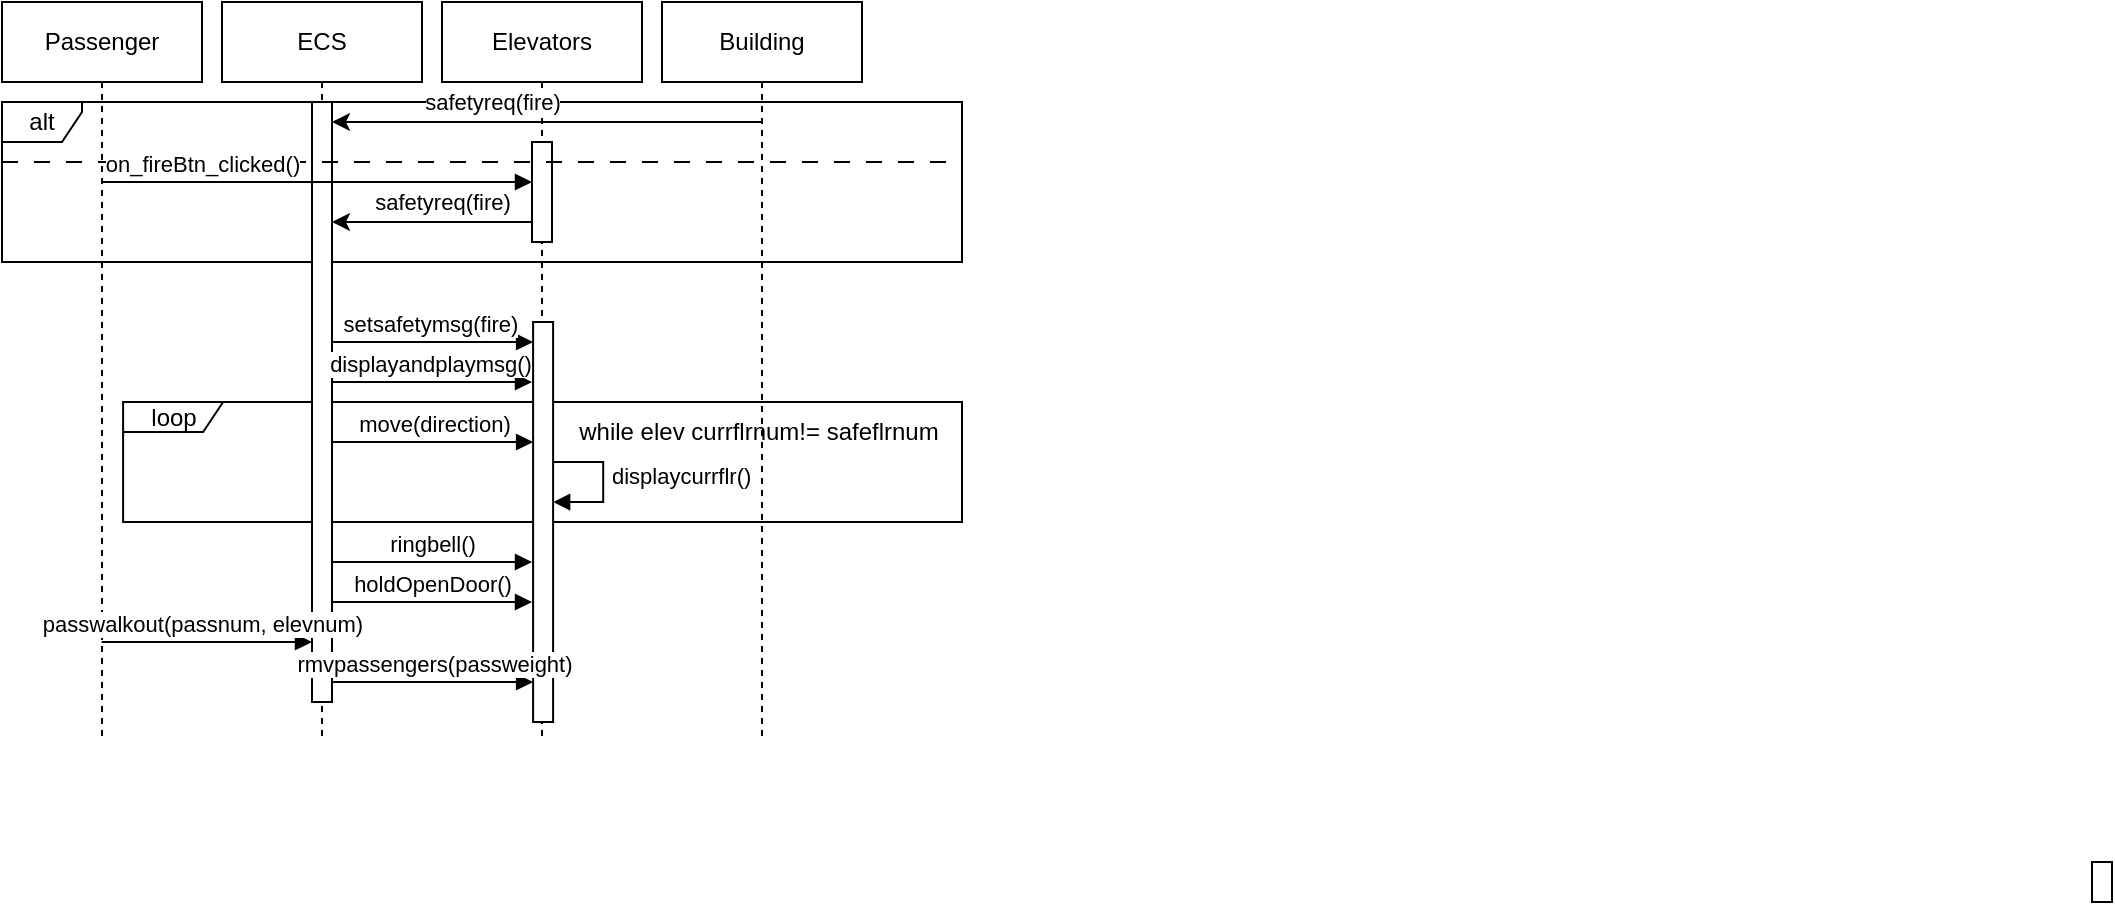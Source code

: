 <mxfile version="21.0.8" type="device"><diagram name="Page-1" id="2YBvvXClWsGukQMizWep"><mxGraphModel dx="575" dy="645" grid="1" gridSize="10" guides="1" tooltips="1" connect="1" arrows="1" fold="1" page="1" pageScale="1" pageWidth="850" pageHeight="1100" math="0" shadow="0"><root><mxCell id="0"/><mxCell id="1" parent="0"/><mxCell id="NagWKZd7Tud9SLz38Y8A-22" value="loop" style="shape=umlFrame;whiteSpace=wrap;html=1;width=50;height=15;" parent="1" vertex="1"><mxGeometry x="210.55" y="240" width="419.45" height="60" as="geometry"/></mxCell><mxCell id="NagWKZd7Tud9SLz38Y8A-34" value="alt" style="shape=umlFrame;whiteSpace=wrap;html=1;width=40;height=20;" parent="1" vertex="1"><mxGeometry x="150" y="90" width="480" height="80" as="geometry"/></mxCell><mxCell id="fwBxa_RPbavBCtS1YGhY-17" value="Passenger" style="shape=umlLifeline;perimeter=lifelinePerimeter;whiteSpace=wrap;html=1;container=0;dropTarget=0;collapsible=0;recursiveResize=0;outlineConnect=0;portConstraint=eastwest;newEdgeStyle={&quot;edgeStyle&quot;:&quot;elbowEdgeStyle&quot;,&quot;elbow&quot;:&quot;vertical&quot;,&quot;curved&quot;:0,&quot;rounded&quot;:0};" parent="1" vertex="1"><mxGeometry x="150" y="40" width="100" height="370" as="geometry"/></mxCell><mxCell id="fwBxa_RPbavBCtS1YGhY-19" value="Elevators" style="shape=umlLifeline;perimeter=lifelinePerimeter;whiteSpace=wrap;html=1;container=0;dropTarget=0;collapsible=0;recursiveResize=0;outlineConnect=0;portConstraint=eastwest;newEdgeStyle={&quot;edgeStyle&quot;:&quot;elbowEdgeStyle&quot;,&quot;elbow&quot;:&quot;vertical&quot;,&quot;curved&quot;:0,&quot;rounded&quot;:0};" parent="1" vertex="1"><mxGeometry x="370" y="40" width="100" height="370" as="geometry"/></mxCell><mxCell id="PurQBKu9ALbXvqr2uzWf-2" value="" style="html=1;points=[];perimeter=orthogonalPerimeter;outlineConnect=0;targetShapes=umlLifeline;portConstraint=eastwest;newEdgeStyle={&quot;edgeStyle&quot;:&quot;elbowEdgeStyle&quot;,&quot;elbow&quot;:&quot;vertical&quot;,&quot;curved&quot;:0,&quot;rounded&quot;:0};" parent="fwBxa_RPbavBCtS1YGhY-19" vertex="1"><mxGeometry x="45" y="70" width="10" height="50" as="geometry"/></mxCell><mxCell id="NagWKZd7Tud9SLz38Y8A-1" value="Building" style="shape=umlLifeline;perimeter=lifelinePerimeter;whiteSpace=wrap;html=1;container=0;dropTarget=0;collapsible=0;recursiveResize=0;outlineConnect=0;portConstraint=eastwest;newEdgeStyle={&quot;edgeStyle&quot;:&quot;elbowEdgeStyle&quot;,&quot;elbow&quot;:&quot;vertical&quot;,&quot;curved&quot;:0,&quot;rounded&quot;:0};" parent="1" vertex="1"><mxGeometry x="480" y="40" width="100" height="370" as="geometry"/></mxCell><mxCell id="NagWKZd7Tud9SLz38Y8A-2" value="" style="endArrow=classic;html=1;rounded=0;strokeColor=default;endFill=1;edgeStyle=elbowEdgeStyle;elbow=vertical;" parent="1" source="NagWKZd7Tud9SLz38Y8A-1" target="NagWKZd7Tud9SLz38Y8A-5" edge="1"><mxGeometry width="50" height="50" relative="1" as="geometry"><mxPoint x="975" y="120" as="sourcePoint"/><mxPoint x="430" y="120" as="targetPoint"/><Array as="points"><mxPoint x="470" y="100"/></Array></mxGeometry></mxCell><mxCell id="NagWKZd7Tud9SLz38Y8A-3" value="safetyreq(fire)" style="edgeLabel;html=1;align=center;verticalAlign=middle;resizable=0;points=[];" parent="NagWKZd7Tud9SLz38Y8A-2" vertex="1" connectable="0"><mxGeometry x="-0.104" y="-2" relative="1" as="geometry"><mxPoint x="-39" y="-8" as="offset"/></mxGeometry></mxCell><mxCell id="NagWKZd7Tud9SLz38Y8A-4" value="ECS" style="shape=umlLifeline;perimeter=lifelinePerimeter;whiteSpace=wrap;html=1;container=0;dropTarget=0;collapsible=0;recursiveResize=0;outlineConnect=0;portConstraint=eastwest;newEdgeStyle={&quot;edgeStyle&quot;:&quot;elbowEdgeStyle&quot;,&quot;elbow&quot;:&quot;vertical&quot;,&quot;curved&quot;:0,&quot;rounded&quot;:0};" parent="1" vertex="1"><mxGeometry x="260" y="40" width="100" height="370" as="geometry"/></mxCell><mxCell id="NagWKZd7Tud9SLz38Y8A-5" value="" style="html=1;points=[];perimeter=orthogonalPerimeter;outlineConnect=0;targetShapes=umlLifeline;portConstraint=eastwest;newEdgeStyle={&quot;edgeStyle&quot;:&quot;elbowEdgeStyle&quot;,&quot;elbow&quot;:&quot;vertical&quot;,&quot;curved&quot;:0,&quot;rounded&quot;:0};" parent="1" vertex="1"><mxGeometry x="305" y="90" width="10" height="300" as="geometry"/></mxCell><mxCell id="NagWKZd7Tud9SLz38Y8A-10" value="move(direction)" style="html=1;verticalAlign=bottom;endArrow=block;edgeStyle=elbowEdgeStyle;elbow=vertical;curved=0;rounded=0;" parent="1" source="NagWKZd7Tud9SLz38Y8A-5" target="NagWKZd7Tud9SLz38Y8A-11" edge="1"><mxGeometry relative="1" as="geometry"><mxPoint x="315.55" y="210" as="sourcePoint"/><Array as="points"><mxPoint x="380" y="260"/><mxPoint x="350" y="250"/><mxPoint x="400.55" y="200"/><mxPoint x="380.55" y="190"/><mxPoint x="400.55" y="210"/></Array><mxPoint x="410.55" y="210" as="targetPoint"/></mxGeometry></mxCell><mxCell id="NagWKZd7Tud9SLz38Y8A-11" value="" style="html=1;points=[];perimeter=orthogonalPerimeter;outlineConnect=0;targetShapes=umlLifeline;portConstraint=eastwest;newEdgeStyle={&quot;edgeStyle&quot;:&quot;elbowEdgeStyle&quot;,&quot;elbow&quot;:&quot;vertical&quot;,&quot;curved&quot;:0,&quot;rounded&quot;:0};" parent="1" vertex="1"><mxGeometry x="415.55" y="200" width="10" height="200" as="geometry"/></mxCell><mxCell id="NagWKZd7Tud9SLz38Y8A-33" value="while elev currflrnum!= safeflrnum" style="text;html=1;strokeColor=none;fillColor=none;align=center;verticalAlign=middle;whiteSpace=wrap;rounded=0;" parent="1" vertex="1"><mxGeometry x="425.55" y="240" width="205" height="30" as="geometry"/></mxCell><mxCell id="NagWKZd7Tud9SLz38Y8A-35" value="" style="html=1;verticalAlign=bottom;endArrow=none;edgeStyle=elbowEdgeStyle;elbow=vertical;curved=0;rounded=0;dashed=1;dashPattern=8 8;endFill=0;" parent="1" edge="1"><mxGeometry relative="1" as="geometry"><mxPoint x="150" y="120" as="sourcePoint"/><Array as="points"><mxPoint x="580" y="120"/><mxPoint x="480" y="130"/><mxPoint x="1860" y="130"/><mxPoint x="1630" y="145"/><mxPoint x="1425" y="220"/><mxPoint x="1405" y="210"/><mxPoint x="1425" y="230"/></Array><mxPoint x="630" y="120" as="targetPoint"/></mxGeometry></mxCell><mxCell id="NagWKZd7Tud9SLz38Y8A-36" value="on_fireBtn_clicked()" style="html=1;verticalAlign=bottom;endArrow=block;edgeStyle=elbowEdgeStyle;elbow=vertical;curved=0;rounded=0;" parent="1" target="PurQBKu9ALbXvqr2uzWf-2" edge="1"><mxGeometry x="-0.535" relative="1" as="geometry"><mxPoint x="200" y="130" as="sourcePoint"/><Array as="points"><mxPoint x="390" y="130"/><mxPoint x="280" y="150"/><mxPoint x="205" y="140"/><mxPoint x="185" y="130"/><mxPoint x="205" y="150"/></Array><mxPoint x="300" y="150" as="targetPoint"/><mxPoint as="offset"/></mxGeometry></mxCell><mxCell id="NagWKZd7Tud9SLz38Y8A-60" value="" style="html=1;points=[];perimeter=orthogonalPerimeter;outlineConnect=0;targetShapes=umlLifeline;portConstraint=eastwest;newEdgeStyle={&quot;edgeStyle&quot;:&quot;elbowEdgeStyle&quot;,&quot;elbow&quot;:&quot;vertical&quot;,&quot;curved&quot;:0,&quot;rounded&quot;:0};" parent="1" vertex="1"><mxGeometry x="1195" y="470" width="10" height="20" as="geometry"/></mxCell><mxCell id="PurQBKu9ALbXvqr2uzWf-4" value="" style="endArrow=classic;html=1;rounded=0;strokeColor=default;endFill=1;edgeStyle=elbowEdgeStyle;elbow=vertical;" parent="1" source="PurQBKu9ALbXvqr2uzWf-2" target="NagWKZd7Tud9SLz38Y8A-5" edge="1"><mxGeometry width="50" height="50" relative="1" as="geometry"><mxPoint x="380" y="150" as="sourcePoint"/><mxPoint x="320" y="150" as="targetPoint"/><Array as="points"><mxPoint x="360" y="150"/></Array></mxGeometry></mxCell><mxCell id="PurQBKu9ALbXvqr2uzWf-5" value="safetyreq(fire)" style="edgeLabel;html=1;align=center;verticalAlign=middle;resizable=0;points=[];" parent="PurQBKu9ALbXvqr2uzWf-4" vertex="1" connectable="0"><mxGeometry x="-0.104" y="-2" relative="1" as="geometry"><mxPoint y="-8" as="offset"/></mxGeometry></mxCell><mxCell id="PurQBKu9ALbXvqr2uzWf-7" value="setsafetymsg(fire)" style="html=1;verticalAlign=bottom;endArrow=block;edgeStyle=elbowEdgeStyle;elbow=vertical;curved=0;rounded=0;startArrow=none;" parent="1" edge="1"><mxGeometry x="-0.027" relative="1" as="geometry"><mxPoint x="315.55" y="210" as="sourcePoint"/><Array as="points"><mxPoint x="390.55" y="210"/><mxPoint x="346.05" y="270"/><mxPoint x="406.05" y="260"/><mxPoint x="386.05" y="250"/><mxPoint x="406.05" y="270"/></Array><mxPoint x="415.55" y="210" as="targetPoint"/><mxPoint as="offset"/></mxGeometry></mxCell><mxCell id="PurQBKu9ALbXvqr2uzWf-8" value="displayandplaymsg()" style="html=1;verticalAlign=bottom;endArrow=block;edgeStyle=elbowEdgeStyle;elbow=vertical;curved=0;rounded=0;startArrow=none;" parent="1" edge="1"><mxGeometry x="-0.027" relative="1" as="geometry"><mxPoint x="315" y="230" as="sourcePoint"/><Array as="points"><mxPoint x="400" y="230"/><mxPoint x="355.5" y="270"/><mxPoint x="415.5" y="260"/><mxPoint x="395.5" y="250"/><mxPoint x="415.5" y="270"/></Array><mxPoint x="415" y="230" as="targetPoint"/><mxPoint as="offset"/></mxGeometry></mxCell><mxCell id="NagWKZd7Tud9SLz38Y8A-53" value="passwalkout(passnum, elevnum)" style="html=1;verticalAlign=bottom;endArrow=block;edgeStyle=elbowEdgeStyle;elbow=vertical;curved=0;rounded=0;" parent="1" edge="1"><mxGeometry x="-0.049" relative="1" as="geometry"><mxPoint x="199.81" y="360" as="sourcePoint"/><Array as="points"><mxPoint x="290" y="360"/><mxPoint x="250" y="330"/><mxPoint x="350" y="350"/><mxPoint x="330" y="490"/><mxPoint x="960.75" y="760"/><mxPoint x="830.75" y="510"/><mxPoint x="1040.75" y="440"/><mxPoint x="741" y="460"/><mxPoint x="741" y="450"/><mxPoint x="731" y="480"/><mxPoint x="701" y="450"/><mxPoint x="721" y="430"/><mxPoint x="671" y="410"/><mxPoint x="651" y="390"/><mxPoint x="631" y="380"/><mxPoint x="651" y="400"/></Array><mxPoint x="305" y="360" as="targetPoint"/><mxPoint as="offset"/></mxGeometry></mxCell><mxCell id="PurQBKu9ALbXvqr2uzWf-9" value="ringbell()" style="html=1;verticalAlign=bottom;endArrow=block;edgeStyle=elbowEdgeStyle;elbow=vertical;curved=0;rounded=0;" parent="1" edge="1"><mxGeometry x="0.002" relative="1" as="geometry"><mxPoint x="315" y="320" as="sourcePoint"/><Array as="points"><mxPoint x="390" y="320"/><mxPoint x="400" y="320"/><mxPoint x="380" y="310"/><mxPoint x="500.5" y="320.0"/><mxPoint x="490.5" y="350.0"/><mxPoint x="460.5" y="320.0"/><mxPoint x="480.5" y="300.0"/><mxPoint x="430.5" y="280.0"/><mxPoint x="410.5" y="260.0"/><mxPoint x="390.5" y="250.0"/><mxPoint x="410.5" y="270.0"/></Array><mxPoint x="415" y="320" as="targetPoint"/><mxPoint as="offset"/></mxGeometry></mxCell><mxCell id="PurQBKu9ALbXvqr2uzWf-11" value="holdOpenDoor()" style="html=1;verticalAlign=bottom;endArrow=block;edgeStyle=elbowEdgeStyle;elbow=vertical;curved=0;rounded=0;" parent="1" edge="1"><mxGeometry x="0.002" relative="1" as="geometry"><mxPoint x="315" y="340" as="sourcePoint"/><Array as="points"><mxPoint x="390" y="340"/><mxPoint x="400" y="340"/><mxPoint x="380" y="330"/><mxPoint x="500.5" y="340.0"/><mxPoint x="490.5" y="370.0"/><mxPoint x="460.5" y="340.0"/><mxPoint x="480.5" y="320.0"/><mxPoint x="430.5" y="300.0"/><mxPoint x="410.5" y="280.0"/><mxPoint x="390.5" y="270.0"/><mxPoint x="410.5" y="290.0"/></Array><mxPoint x="415" y="340" as="targetPoint"/><mxPoint as="offset"/></mxGeometry></mxCell><mxCell id="PurQBKu9ALbXvqr2uzWf-12" value="displaycurrflr()" style="edgeStyle=orthogonalEdgeStyle;html=1;align=left;spacingLeft=2;endArrow=block;rounded=0;strokeColor=default;elbow=vertical;" parent="1" edge="1"><mxGeometry x="-0.091" relative="1" as="geometry"><mxPoint x="425.55" y="270.02" as="sourcePoint"/><Array as="points"><mxPoint x="450.58" y="270"/><mxPoint x="450.58" y="290"/></Array><mxPoint x="425.55" y="290.02" as="targetPoint"/><mxPoint as="offset"/></mxGeometry></mxCell><mxCell id="PurQBKu9ALbXvqr2uzWf-13" value="rmvpassengers(passweight)" style="html=1;verticalAlign=bottom;endArrow=block;edgeStyle=elbowEdgeStyle;elbow=vertical;curved=0;rounded=0;" parent="1" edge="1"><mxGeometry relative="1" as="geometry"><mxPoint x="315.55" y="380" as="sourcePoint"/><Array as="points"><mxPoint x="340.55" y="380"/><mxPoint x="286.05" y="410.0"/><mxPoint x="286.05" y="400.0"/><mxPoint x="276.05" y="430.0"/><mxPoint x="246.05" y="400.0"/><mxPoint x="266.05" y="380.0"/><mxPoint x="216.05" y="360.0"/><mxPoint x="196.05" y="340.0"/><mxPoint x="176.05" y="330.0"/><mxPoint x="196.05" y="350.0"/></Array><mxPoint x="415.55" y="380" as="targetPoint"/><mxPoint as="offset"/></mxGeometry></mxCell></root></mxGraphModel></diagram></mxfile>